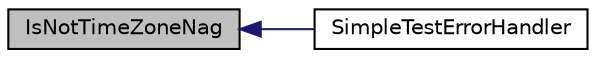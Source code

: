 digraph "IsNotTimeZoneNag"
{
  edge [fontname="Helvetica",fontsize="10",labelfontname="Helvetica",labelfontsize="10"];
  node [fontname="Helvetica",fontsize="10",shape=record];
  rankdir="LR";
  Node1 [label="IsNotTimeZoneNag",height=0.2,width=0.4,color="black", fillcolor="grey75", style="filled" fontcolor="black"];
  Node1 -> Node2 [dir="back",color="midnightblue",fontsize="10",style="solid",fontname="Helvetica"];
  Node2 [label="SimpleTestErrorHandler",height=0.2,width=0.4,color="black", fillcolor="white", style="filled",URL="$errors_8php.html#a58d28a96baef5def3eafc2513a98ab2d"];
}
